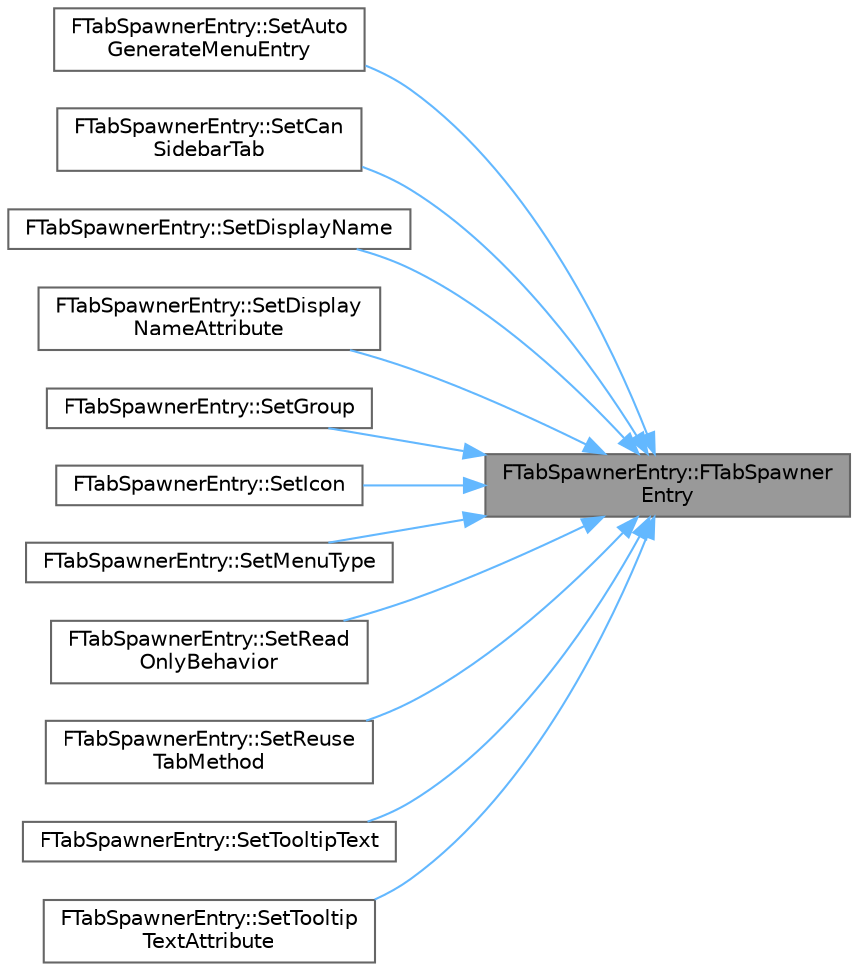 digraph "FTabSpawnerEntry::FTabSpawnerEntry"
{
 // INTERACTIVE_SVG=YES
 // LATEX_PDF_SIZE
  bgcolor="transparent";
  edge [fontname=Helvetica,fontsize=10,labelfontname=Helvetica,labelfontsize=10];
  node [fontname=Helvetica,fontsize=10,shape=box,height=0.2,width=0.4];
  rankdir="RL";
  Node1 [id="Node000001",label="FTabSpawnerEntry::FTabSpawner\lEntry",height=0.2,width=0.4,color="gray40", fillcolor="grey60", style="filled", fontcolor="black",tooltip=" "];
  Node1 -> Node2 [id="edge1_Node000001_Node000002",dir="back",color="steelblue1",style="solid",tooltip=" "];
  Node2 [id="Node000002",label="FTabSpawnerEntry::SetAuto\lGenerateMenuEntry",height=0.2,width=0.4,color="grey40", fillcolor="white", style="filled",URL="$d5/db4/structFTabSpawnerEntry.html#a35cf6660a12b4afab5fbbbfcc201dba6",tooltip=" "];
  Node1 -> Node3 [id="edge2_Node000001_Node000003",dir="back",color="steelblue1",style="solid",tooltip=" "];
  Node3 [id="Node000003",label="FTabSpawnerEntry::SetCan\lSidebarTab",height=0.2,width=0.4,color="grey40", fillcolor="white", style="filled",URL="$d5/db4/structFTabSpawnerEntry.html#aeb9a97e77dafc8fc046a96fb5f124da2",tooltip=" "];
  Node1 -> Node4 [id="edge3_Node000001_Node000004",dir="back",color="steelblue1",style="solid",tooltip=" "];
  Node4 [id="Node000004",label="FTabSpawnerEntry::SetDisplayName",height=0.2,width=0.4,color="grey40", fillcolor="white", style="filled",URL="$d5/db4/structFTabSpawnerEntry.html#aec6c80fbce80cd1070dadad858496bb4",tooltip=" "];
  Node1 -> Node5 [id="edge4_Node000001_Node000005",dir="back",color="steelblue1",style="solid",tooltip=" "];
  Node5 [id="Node000005",label="FTabSpawnerEntry::SetDisplay\lNameAttribute",height=0.2,width=0.4,color="grey40", fillcolor="white", style="filled",URL="$d5/db4/structFTabSpawnerEntry.html#a230c4725d6ecbde996273514d4c2f7e3",tooltip=" "];
  Node1 -> Node6 [id="edge5_Node000001_Node000006",dir="back",color="steelblue1",style="solid",tooltip=" "];
  Node6 [id="Node000006",label="FTabSpawnerEntry::SetGroup",height=0.2,width=0.4,color="grey40", fillcolor="white", style="filled",URL="$d5/db4/structFTabSpawnerEntry.html#aa08a7bb374630343446169b89355e641",tooltip=" "];
  Node1 -> Node7 [id="edge6_Node000001_Node000007",dir="back",color="steelblue1",style="solid",tooltip=" "];
  Node7 [id="Node000007",label="FTabSpawnerEntry::SetIcon",height=0.2,width=0.4,color="grey40", fillcolor="white", style="filled",URL="$d5/db4/structFTabSpawnerEntry.html#a8782c1594af9bfd98f2dc03b532f9ca7",tooltip=" "];
  Node1 -> Node8 [id="edge7_Node000001_Node000008",dir="back",color="steelblue1",style="solid",tooltip=" "];
  Node8 [id="Node000008",label="FTabSpawnerEntry::SetMenuType",height=0.2,width=0.4,color="grey40", fillcolor="white", style="filled",URL="$d5/db4/structFTabSpawnerEntry.html#a541bf43fb0a6561d29cdcdaeb50362d0",tooltip=" "];
  Node1 -> Node9 [id="edge8_Node000001_Node000009",dir="back",color="steelblue1",style="solid",tooltip=" "];
  Node9 [id="Node000009",label="FTabSpawnerEntry::SetRead\lOnlyBehavior",height=0.2,width=0.4,color="grey40", fillcolor="white", style="filled",URL="$d5/db4/structFTabSpawnerEntry.html#af1a25162e6aba3e0141462b3540977f6",tooltip=" "];
  Node1 -> Node10 [id="edge9_Node000001_Node000010",dir="back",color="steelblue1",style="solid",tooltip=" "];
  Node10 [id="Node000010",label="FTabSpawnerEntry::SetReuse\lTabMethod",height=0.2,width=0.4,color="grey40", fillcolor="white", style="filled",URL="$d5/db4/structFTabSpawnerEntry.html#a57d8bdccbe3ccbdde49a8d1e10b40b58",tooltip=" "];
  Node1 -> Node11 [id="edge10_Node000001_Node000011",dir="back",color="steelblue1",style="solid",tooltip=" "];
  Node11 [id="Node000011",label="FTabSpawnerEntry::SetTooltipText",height=0.2,width=0.4,color="grey40", fillcolor="white", style="filled",URL="$d5/db4/structFTabSpawnerEntry.html#a14e32e58c493c37f270aad5f1770c734",tooltip=" "];
  Node1 -> Node12 [id="edge11_Node000001_Node000012",dir="back",color="steelblue1",style="solid",tooltip=" "];
  Node12 [id="Node000012",label="FTabSpawnerEntry::SetTooltip\lTextAttribute",height=0.2,width=0.4,color="grey40", fillcolor="white", style="filled",URL="$d5/db4/structFTabSpawnerEntry.html#a5dc7c0ff3b90b3bd74ad93cd499fc180",tooltip=" "];
}
